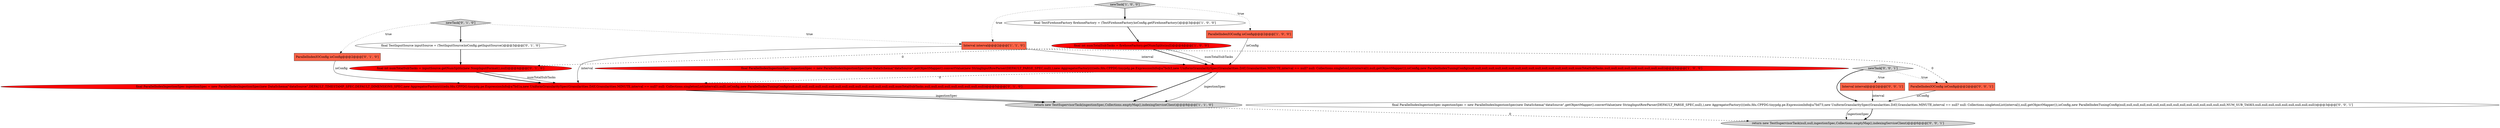 digraph {
13 [style = filled, label = "newTask['0', '0', '1']", fillcolor = lightgray, shape = diamond image = "AAA0AAABBB3BBB"];
8 [style = filled, label = "newTask['0', '1', '0']", fillcolor = lightgray, shape = diamond image = "AAA0AAABBB2BBB"];
4 [style = filled, label = "Interval interval@@@2@@@['1', '1', '0']", fillcolor = tomato, shape = box image = "AAA0AAABBB1BBB"];
12 [style = filled, label = "Interval interval@@@2@@@['0', '0', '1']", fillcolor = tomato, shape = box image = "AAA0AAABBB3BBB"];
6 [style = filled, label = "return new TestSupervisorTask(ingestionSpec,Collections.emptyMap(),indexingServiceClient)@@@8@@@['1', '1', '0']", fillcolor = lightgray, shape = ellipse image = "AAA0AAABBB1BBB"];
9 [style = filled, label = "final ParallelIndexIngestionSpec ingestionSpec = new ParallelIndexIngestionSpec(new DataSchema(\"dataSource\",DEFAULT_TIMESTAMP_SPEC,DEFAULT_DIMENSIONS_SPEC,new AggregatorFactory((((edu.fdu.CPPDG.tinypdg.pe.ExpressionInfo@a7bd1a,new UniformGranularitySpec(Granularities.DAY,Granularities.MINUTE,interval == null? null: Collections.singletonList(interval)),null),ioConfig,new ParallelIndexTuningConfig(null,null,null,null,null,null,null,null,null,null,null,null,null,null,null,null,numTotalSubTasks,null,null,null,null,null,null,null,null,null))@@@5@@@['0', '1', '0']", fillcolor = red, shape = ellipse image = "AAA1AAABBB2BBB"];
11 [style = filled, label = "final int numTotalSubTasks = inputSource.getNumSplits(new NoopInputFormat(),null)@@@4@@@['0', '1', '0']", fillcolor = red, shape = ellipse image = "AAA1AAABBB2BBB"];
15 [style = filled, label = "return new TestSupervisorTask(null,null,ingestionSpec,Collections.emptyMap(),indexingServiceClient)@@@6@@@['0', '0', '1']", fillcolor = lightgray, shape = ellipse image = "AAA0AAABBB3BBB"];
2 [style = filled, label = "ParallelIndexIOConfig ioConfig@@@2@@@['1', '0', '0']", fillcolor = tomato, shape = box image = "AAA0AAABBB1BBB"];
14 [style = filled, label = "ParallelIndexIOConfig ioConfig@@@2@@@['0', '0', '1']", fillcolor = tomato, shape = box image = "AAA0AAABBB3BBB"];
0 [style = filled, label = "final TestFirehoseFactory firehoseFactory = (TestFirehoseFactory)ioConfig.getFirehoseFactory()@@@3@@@['1', '0', '0']", fillcolor = white, shape = ellipse image = "AAA0AAABBB1BBB"];
16 [style = filled, label = "final ParallelIndexIngestionSpec ingestionSpec = new ParallelIndexIngestionSpec(new DataSchema(\"dataSource\",getObjectMapper().convertValue(new StringInputRowParser(DEFAULT_PARSE_SPEC,null),),new AggregatorFactory((((edu.fdu.CPPDG.tinypdg.pe.ExpressionInfo@a7bd73,new UniformGranularitySpec(Granularities.DAY,Granularities.MINUTE,interval == null? null: Collections.singletonList(interval)),null,getObjectMapper()),ioConfig,new ParallelIndexTuningConfig(null,null,null,null,null,null,null,null,null,null,null,null,null,null,null,null,NUM_SUB_TASKS,null,null,null,null,null,null,null,null,null))@@@3@@@['0', '0', '1']", fillcolor = white, shape = ellipse image = "AAA0AAABBB3BBB"];
3 [style = filled, label = "newTask['1', '0', '0']", fillcolor = lightgray, shape = diamond image = "AAA0AAABBB1BBB"];
7 [style = filled, label = "ParallelIndexIOConfig ioConfig@@@2@@@['0', '1', '0']", fillcolor = tomato, shape = box image = "AAA0AAABBB2BBB"];
1 [style = filled, label = "final ParallelIndexIngestionSpec ingestionSpec = new ParallelIndexIngestionSpec(new DataSchema(\"dataSource\",getObjectMapper().convertValue(new StringInputRowParser(DEFAULT_PARSE_SPEC,null),),new AggregatorFactory((((edu.fdu.CPPDG.tinypdg.pe.ExpressionInfo@a7bcb3,new UniformGranularitySpec(Granularities.DAY,Granularities.MINUTE,interval == null? null: Collections.singletonList(interval)),null,getObjectMapper()),ioConfig,new ParallelIndexTuningConfig(null,null,null,null,null,null,null,null,null,null,null,null,null,null,null,null,numTotalSubTasks,null,null,null,null,null,null,null,null,null))@@@5@@@['1', '0', '0']", fillcolor = red, shape = ellipse image = "AAA1AAABBB1BBB"];
10 [style = filled, label = "final TestInputSource inputSource = (TestInputSource)ioConfig.getInputSource()@@@3@@@['0', '1', '0']", fillcolor = white, shape = ellipse image = "AAA0AAABBB2BBB"];
5 [style = filled, label = "final int numTotalSubTasks = firehoseFactory.getNumSplits(null)@@@4@@@['1', '0', '0']", fillcolor = red, shape = ellipse image = "AAA1AAABBB1BBB"];
16->15 [style = bold, label=""];
8->10 [style = bold, label=""];
1->6 [style = solid, label="ingestionSpec"];
13->12 [style = dotted, label="true"];
11->9 [style = solid, label="numTotalSubTasks"];
3->2 [style = dotted, label="true"];
3->4 [style = dotted, label="true"];
8->7 [style = dotted, label="true"];
1->9 [style = dashed, label="0"];
12->16 [style = solid, label="interval"];
11->9 [style = bold, label=""];
13->16 [style = bold, label=""];
8->4 [style = dotted, label="true"];
3->0 [style = bold, label=""];
9->6 [style = bold, label=""];
5->1 [style = bold, label=""];
7->9 [style = solid, label="ioConfig"];
14->16 [style = solid, label="ioConfig"];
1->6 [style = bold, label=""];
5->11 [style = dashed, label="0"];
6->15 [style = dashed, label="0"];
9->6 [style = solid, label="ingestionSpec"];
4->9 [style = solid, label="interval"];
5->1 [style = solid, label="numTotalSubTasks"];
4->14 [style = dashed, label="0"];
13->14 [style = dotted, label="true"];
2->1 [style = solid, label="ioConfig"];
4->1 [style = solid, label="interval"];
0->5 [style = bold, label=""];
16->15 [style = solid, label="ingestionSpec"];
10->11 [style = bold, label=""];
}
